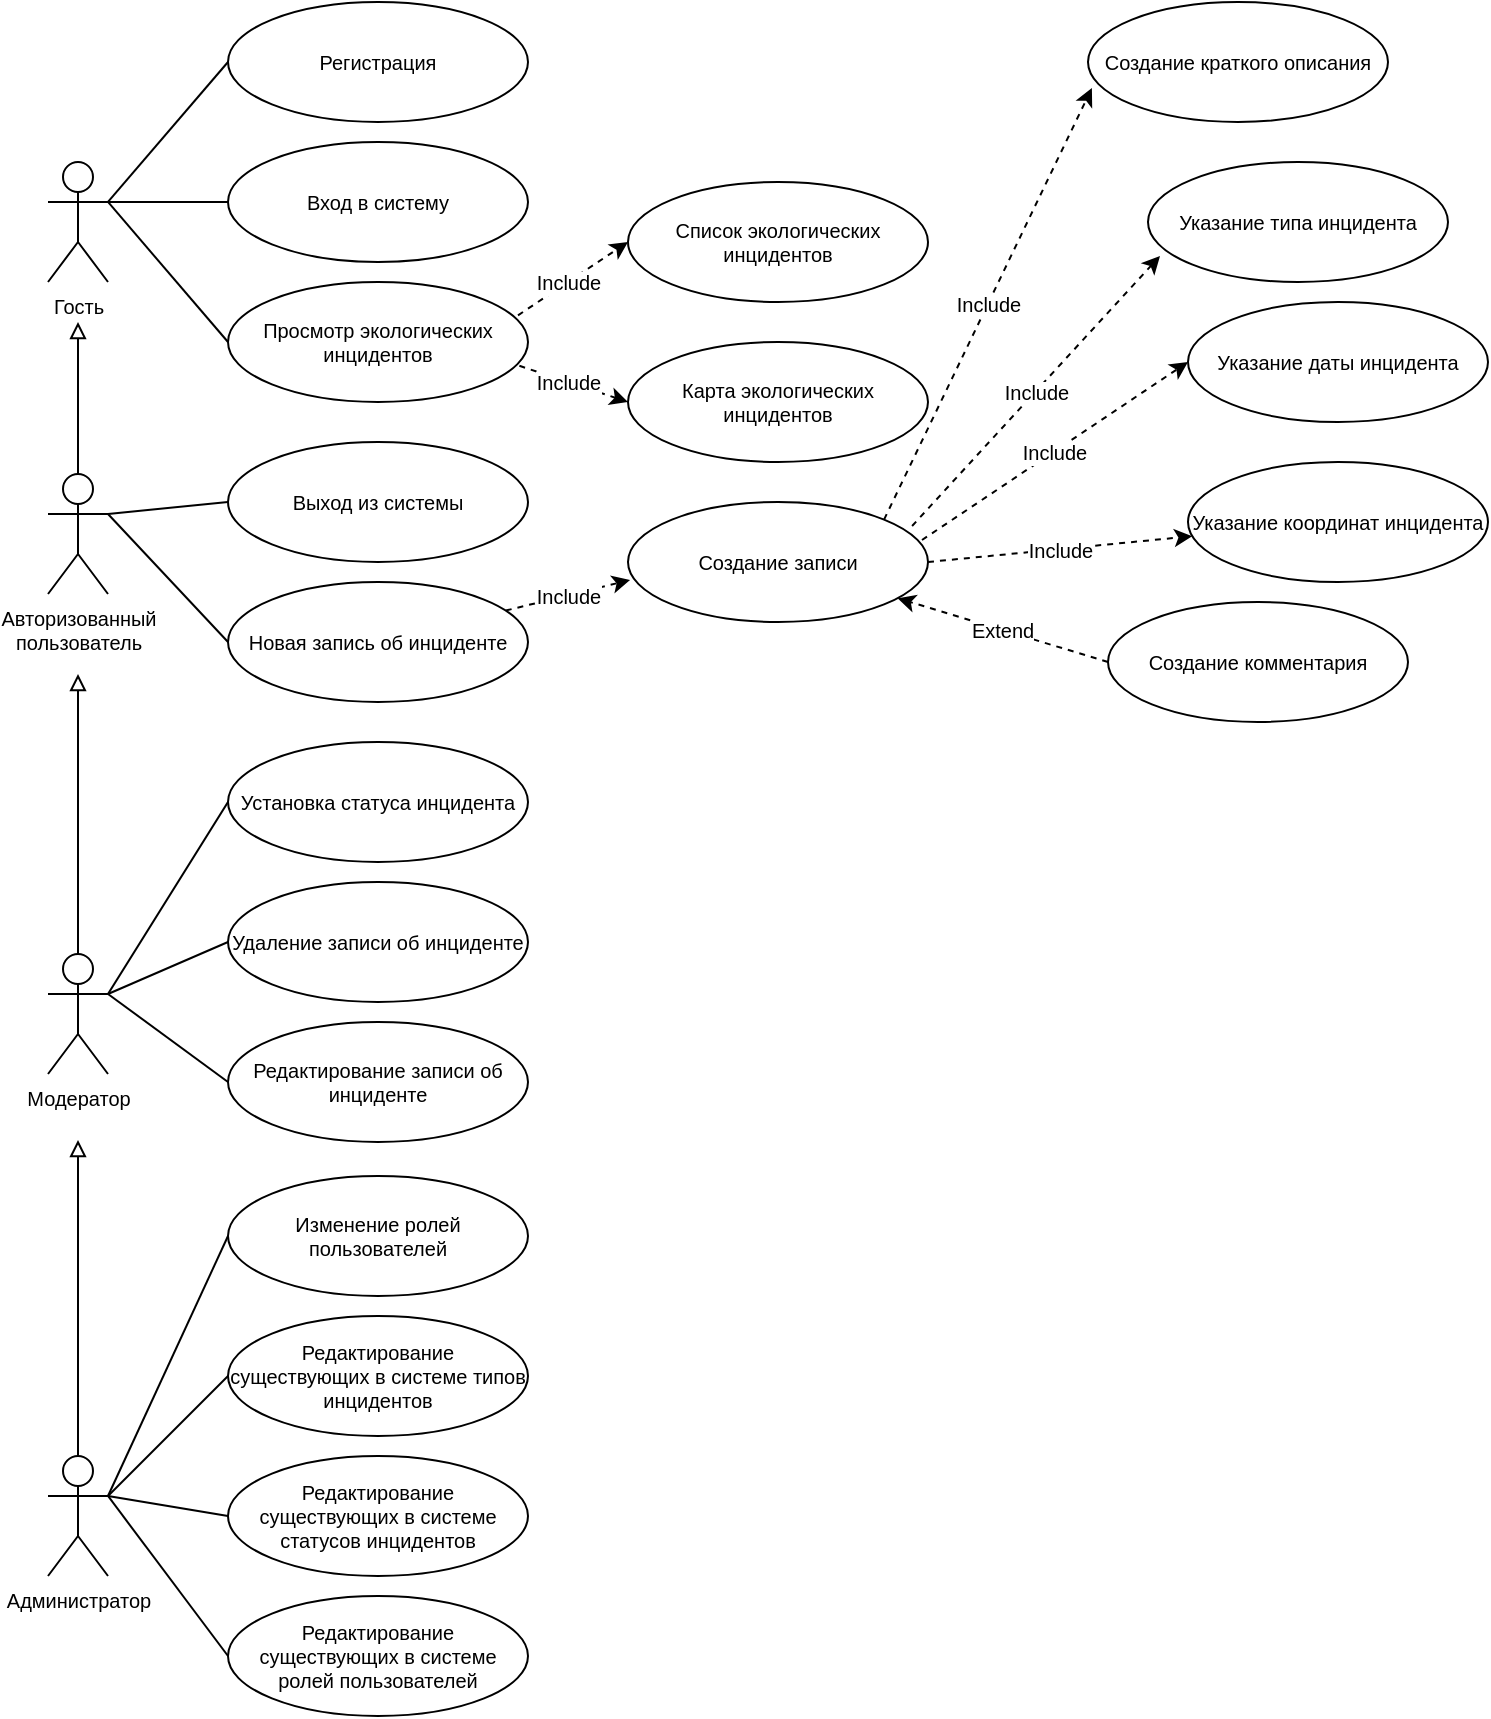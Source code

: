 <mxfile version="20.3.0" type="device"><diagram id="iILxFYbPYENNEx5bc-w8" name="Page-1"><mxGraphModel dx="1348" dy="764" grid="1" gridSize="10" guides="1" tooltips="1" connect="1" arrows="1" fold="1" page="1" pageScale="1" pageWidth="827" pageHeight="1169" math="0" shadow="0"><root><mxCell id="0"/><mxCell id="1" parent="0"/><mxCell id="jt8IEO_8c78Z6FShCj3W-27" style="rounded=0;orthogonalLoop=1;jettySize=auto;html=1;exitX=1;exitY=0.333;exitDx=0;exitDy=0;exitPerimeter=0;entryX=0;entryY=0.5;entryDx=0;entryDy=0;fontSize=10;endArrow=none;endFill=0;" parent="1" source="jt8IEO_8c78Z6FShCj3W-1" target="jt8IEO_8c78Z6FShCj3W-9" edge="1"><mxGeometry relative="1" as="geometry"/></mxCell><mxCell id="jt8IEO_8c78Z6FShCj3W-28" style="edgeStyle=none;rounded=0;orthogonalLoop=1;jettySize=auto;html=1;exitX=1;exitY=0.333;exitDx=0;exitDy=0;exitPerimeter=0;entryX=0;entryY=0.5;entryDx=0;entryDy=0;fontSize=10;endArrow=none;endFill=0;" parent="1" source="jt8IEO_8c78Z6FShCj3W-1" target="jt8IEO_8c78Z6FShCj3W-10" edge="1"><mxGeometry relative="1" as="geometry"/></mxCell><mxCell id="jt8IEO_8c78Z6FShCj3W-29" style="edgeStyle=none;rounded=0;orthogonalLoop=1;jettySize=auto;html=1;exitX=1;exitY=0.333;exitDx=0;exitDy=0;exitPerimeter=0;entryX=0;entryY=0.5;entryDx=0;entryDy=0;fontSize=10;endArrow=none;endFill=0;" parent="1" source="jt8IEO_8c78Z6FShCj3W-1" target="jt8IEO_8c78Z6FShCj3W-5" edge="1"><mxGeometry relative="1" as="geometry"/></mxCell><mxCell id="jt8IEO_8c78Z6FShCj3W-30" style="edgeStyle=none;rounded=0;orthogonalLoop=1;jettySize=auto;html=1;exitX=1;exitY=0.333;exitDx=0;exitDy=0;exitPerimeter=0;entryX=0;entryY=0.5;entryDx=0;entryDy=0;fontSize=10;endArrow=none;endFill=0;" parent="1" source="jt8IEO_8c78Z6FShCj3W-2" target="jt8IEO_8c78Z6FShCj3W-16" edge="1"><mxGeometry relative="1" as="geometry"/></mxCell><mxCell id="jt8IEO_8c78Z6FShCj3W-58" style="edgeStyle=none;rounded=0;orthogonalLoop=1;jettySize=auto;html=1;exitX=1;exitY=0.333;exitDx=0;exitDy=0;exitPerimeter=0;entryX=0;entryY=0.5;entryDx=0;entryDy=0;fontSize=10;endArrow=none;endFill=0;" parent="1" source="jt8IEO_8c78Z6FShCj3W-2" target="jt8IEO_8c78Z6FShCj3W-41" edge="1"><mxGeometry relative="1" as="geometry"/></mxCell><mxCell id="QEpTM5kj2Zp1HZPg2Lo0-22" style="edgeStyle=orthogonalEdgeStyle;rounded=0;orthogonalLoop=1;jettySize=auto;html=1;endArrow=block;endFill=0;" edge="1" parent="1" source="jt8IEO_8c78Z6FShCj3W-2"><mxGeometry relative="1" as="geometry"><mxPoint x="95" y="220" as="targetPoint"/></mxGeometry></mxCell><mxCell id="jt8IEO_8c78Z6FShCj3W-2" value="&lt;div style=&quot;font-size: 10px;&quot;&gt;Авторизованный&lt;/div&gt;&lt;div style=&quot;font-size: 10px;&quot;&gt;пользователь&lt;/div&gt;" style="shape=umlActor;verticalLabelPosition=bottom;verticalAlign=top;html=1;outlineConnect=0;fontSize=10;" parent="1" vertex="1"><mxGeometry x="80" y="296" width="30" height="60" as="geometry"/></mxCell><mxCell id="jt8IEO_8c78Z6FShCj3W-13" style="edgeStyle=orthogonalEdgeStyle;rounded=0;orthogonalLoop=1;jettySize=auto;html=1;endArrow=block;endFill=0;fontSize=10;" parent="1" source="jt8IEO_8c78Z6FShCj3W-3" edge="1"><mxGeometry relative="1" as="geometry"><mxPoint x="95" y="396" as="targetPoint"/></mxGeometry></mxCell><mxCell id="jt8IEO_8c78Z6FShCj3W-53" style="edgeStyle=none;rounded=0;orthogonalLoop=1;jettySize=auto;html=1;exitX=1;exitY=0.333;exitDx=0;exitDy=0;exitPerimeter=0;entryX=0;entryY=0.5;entryDx=0;entryDy=0;fontSize=10;endArrow=none;endFill=0;" parent="1" source="jt8IEO_8c78Z6FShCj3W-3" target="jt8IEO_8c78Z6FShCj3W-42" edge="1"><mxGeometry relative="1" as="geometry"/></mxCell><mxCell id="jt8IEO_8c78Z6FShCj3W-54" style="edgeStyle=none;rounded=0;orthogonalLoop=1;jettySize=auto;html=1;exitX=1;exitY=0.333;exitDx=0;exitDy=0;exitPerimeter=0;entryX=0;entryY=0.5;entryDx=0;entryDy=0;fontSize=10;endArrow=none;endFill=0;" parent="1" source="jt8IEO_8c78Z6FShCj3W-3" target="jt8IEO_8c78Z6FShCj3W-48" edge="1"><mxGeometry relative="1" as="geometry"/></mxCell><mxCell id="jt8IEO_8c78Z6FShCj3W-3" value="Модератор" style="shape=umlActor;verticalLabelPosition=bottom;verticalAlign=top;html=1;outlineConnect=0;fontSize=10;" parent="1" vertex="1"><mxGeometry x="80" y="536" width="30" height="60" as="geometry"/></mxCell><mxCell id="jt8IEO_8c78Z6FShCj3W-15" style="edgeStyle=orthogonalEdgeStyle;rounded=0;orthogonalLoop=1;jettySize=auto;html=1;endArrow=block;endFill=0;fontSize=10;" parent="1" source="jt8IEO_8c78Z6FShCj3W-4" edge="1"><mxGeometry relative="1" as="geometry"><mxPoint x="95" y="629" as="targetPoint"/></mxGeometry></mxCell><mxCell id="jt8IEO_8c78Z6FShCj3W-57" style="edgeStyle=none;rounded=0;orthogonalLoop=1;jettySize=auto;html=1;exitX=1;exitY=0.333;exitDx=0;exitDy=0;exitPerimeter=0;entryX=0;entryY=0.5;entryDx=0;entryDy=0;fontSize=10;endArrow=none;endFill=0;" parent="1" source="jt8IEO_8c78Z6FShCj3W-4" target="jt8IEO_8c78Z6FShCj3W-24" edge="1"><mxGeometry relative="1" as="geometry"/></mxCell><mxCell id="jt8IEO_8c78Z6FShCj3W-4" value="Администратор" style="shape=umlActor;verticalLabelPosition=bottom;verticalAlign=top;html=1;outlineConnect=0;fontSize=10;" parent="1" vertex="1"><mxGeometry x="80" y="787" width="30" height="60" as="geometry"/></mxCell><mxCell id="jt8IEO_8c78Z6FShCj3W-59" value="Include" style="edgeStyle=none;rounded=0;orthogonalLoop=1;jettySize=auto;html=1;entryX=0;entryY=0.5;entryDx=0;entryDy=0;fontSize=10;endArrow=classic;endFill=1;dashed=1;" parent="1" target="jt8IEO_8c78Z6FShCj3W-6" edge="1"><mxGeometry relative="1" as="geometry"><mxPoint x="310" y="220" as="sourcePoint"/></mxGeometry></mxCell><mxCell id="jt8IEO_8c78Z6FShCj3W-60" value="Include" style="edgeStyle=none;rounded=0;orthogonalLoop=1;jettySize=auto;html=1;entryX=0;entryY=0.5;entryDx=0;entryDy=0;dashed=1;fontSize=10;endArrow=classic;endFill=1;" parent="1" target="jt8IEO_8c78Z6FShCj3W-7" edge="1"><mxGeometry relative="1" as="geometry"><mxPoint x="310" y="240" as="sourcePoint"/></mxGeometry></mxCell><mxCell id="jt8IEO_8c78Z6FShCj3W-5" value="Просмотр экологических инцидентов" style="ellipse;whiteSpace=wrap;html=1;fontSize=10;" parent="1" vertex="1"><mxGeometry x="170" y="200" width="150" height="60" as="geometry"/></mxCell><mxCell id="jt8IEO_8c78Z6FShCj3W-6" value="Список экологических инцидентов" style="ellipse;whiteSpace=wrap;html=1;fontSize=10;" parent="1" vertex="1"><mxGeometry x="370" y="150" width="150" height="60" as="geometry"/></mxCell><mxCell id="jt8IEO_8c78Z6FShCj3W-7" value="Карта экологических инцидентов" style="ellipse;whiteSpace=wrap;html=1;fontSize=10;" parent="1" vertex="1"><mxGeometry x="370" y="230" width="150" height="60" as="geometry"/></mxCell><mxCell id="jt8IEO_8c78Z6FShCj3W-9" value="Регистрация" style="ellipse;whiteSpace=wrap;html=1;fontSize=10;" parent="1" vertex="1"><mxGeometry x="170" y="60" width="150" height="60" as="geometry"/></mxCell><mxCell id="jt8IEO_8c78Z6FShCj3W-10" value="Вход в систему" style="ellipse;whiteSpace=wrap;html=1;fontSize=10;" parent="1" vertex="1"><mxGeometry x="170" y="130" width="150" height="60" as="geometry"/></mxCell><mxCell id="jt8IEO_8c78Z6FShCj3W-61" value="Include" style="edgeStyle=none;rounded=0;orthogonalLoop=1;jettySize=auto;html=1;entryX=0.007;entryY=0.65;entryDx=0;entryDy=0;entryPerimeter=0;dashed=1;fontSize=10;endArrow=classic;endFill=1;" parent="1" source="jt8IEO_8c78Z6FShCj3W-16" target="jt8IEO_8c78Z6FShCj3W-35" edge="1"><mxGeometry relative="1" as="geometry"/></mxCell><mxCell id="jt8IEO_8c78Z6FShCj3W-16" value="Новая запись об инциденте" style="ellipse;whiteSpace=wrap;html=1;fontSize=10;" parent="1" vertex="1"><mxGeometry x="170" y="350" width="150" height="60" as="geometry"/></mxCell><mxCell id="jt8IEO_8c78Z6FShCj3W-17" value="Создание краткого описания" style="ellipse;whiteSpace=wrap;html=1;fontSize=10;" parent="1" vertex="1"><mxGeometry x="600" y="60" width="150" height="60" as="geometry"/></mxCell><mxCell id="jt8IEO_8c78Z6FShCj3W-18" value="Указание даты инцидента" style="ellipse;whiteSpace=wrap;html=1;fontSize=10;" parent="1" vertex="1"><mxGeometry x="650" y="210" width="150" height="60" as="geometry"/></mxCell><mxCell id="jt8IEO_8c78Z6FShCj3W-19" value="Указание координат инцидента" style="ellipse;whiteSpace=wrap;html=1;fontSize=10;" parent="1" vertex="1"><mxGeometry x="650" y="290" width="150" height="60" as="geometry"/></mxCell><mxCell id="jt8IEO_8c78Z6FShCj3W-65" value="Extend" style="edgeStyle=none;rounded=0;orthogonalLoop=1;jettySize=auto;html=1;exitX=0;exitY=0.5;exitDx=0;exitDy=0;dashed=1;fontSize=10;endArrow=classic;endFill=1;" parent="1" source="jt8IEO_8c78Z6FShCj3W-22" target="jt8IEO_8c78Z6FShCj3W-35" edge="1"><mxGeometry relative="1" as="geometry"/></mxCell><mxCell id="jt8IEO_8c78Z6FShCj3W-22" value="Создание комментария" style="ellipse;whiteSpace=wrap;html=1;fontSize=10;" parent="1" vertex="1"><mxGeometry x="610" y="360" width="150" height="60" as="geometry"/></mxCell><mxCell id="jt8IEO_8c78Z6FShCj3W-24" value="Изменение ролей пользователей" style="ellipse;whiteSpace=wrap;html=1;fontSize=10;" parent="1" vertex="1"><mxGeometry x="170" y="647" width="150" height="60" as="geometry"/></mxCell><mxCell id="jt8IEO_8c78Z6FShCj3W-31" style="edgeStyle=none;rounded=0;orthogonalLoop=1;jettySize=auto;html=1;exitX=1;exitY=0.333;exitDx=0;exitDy=0;exitPerimeter=0;fontSize=10;endArrow=none;endFill=0;" parent="1" source="jt8IEO_8c78Z6FShCj3W-3" target="jt8IEO_8c78Z6FShCj3W-3" edge="1"><mxGeometry relative="1" as="geometry"/></mxCell><mxCell id="jt8IEO_8c78Z6FShCj3W-62" value="Include" style="edgeStyle=none;rounded=0;orthogonalLoop=1;jettySize=auto;html=1;exitX=1;exitY=0;exitDx=0;exitDy=0;entryX=0.013;entryY=0.717;entryDx=0;entryDy=0;entryPerimeter=0;dashed=1;fontSize=10;endArrow=classic;endFill=1;" parent="1" source="jt8IEO_8c78Z6FShCj3W-35" target="jt8IEO_8c78Z6FShCj3W-17" edge="1"><mxGeometry relative="1" as="geometry"/></mxCell><mxCell id="jt8IEO_8c78Z6FShCj3W-63" value="Include" style="edgeStyle=none;rounded=0;orthogonalLoop=1;jettySize=auto;html=1;exitX=0.98;exitY=0.317;exitDx=0;exitDy=0;entryX=0;entryY=0.5;entryDx=0;entryDy=0;dashed=1;fontSize=10;endArrow=classic;endFill=1;exitPerimeter=0;" parent="1" source="jt8IEO_8c78Z6FShCj3W-35" target="jt8IEO_8c78Z6FShCj3W-18" edge="1"><mxGeometry relative="1" as="geometry"/></mxCell><mxCell id="jt8IEO_8c78Z6FShCj3W-64" value="Include" style="edgeStyle=none;rounded=0;orthogonalLoop=1;jettySize=auto;html=1;exitX=1;exitY=0.5;exitDx=0;exitDy=0;dashed=1;fontSize=10;endArrow=classic;endFill=1;" parent="1" source="jt8IEO_8c78Z6FShCj3W-35" target="jt8IEO_8c78Z6FShCj3W-19" edge="1"><mxGeometry relative="1" as="geometry"/></mxCell><mxCell id="jt8IEO_8c78Z6FShCj3W-76" value="Include" style="edgeStyle=none;rounded=0;orthogonalLoop=1;jettySize=auto;html=1;entryX=0.04;entryY=0.783;entryDx=0;entryDy=0;entryPerimeter=0;fontSize=10;endArrow=classic;endFill=1;exitX=0.947;exitY=0.2;exitDx=0;exitDy=0;exitPerimeter=0;dashed=1;" parent="1" source="jt8IEO_8c78Z6FShCj3W-35" target="jt8IEO_8c78Z6FShCj3W-75" edge="1"><mxGeometry relative="1" as="geometry"/></mxCell><mxCell id="jt8IEO_8c78Z6FShCj3W-35" value="Создание записи" style="ellipse;whiteSpace=wrap;html=1;fontSize=10;" parent="1" vertex="1"><mxGeometry x="370" y="310" width="150" height="60" as="geometry"/></mxCell><mxCell id="jt8IEO_8c78Z6FShCj3W-41" value="Выход из системы" style="ellipse;whiteSpace=wrap;html=1;fontSize=10;" parent="1" vertex="1"><mxGeometry x="170" y="280" width="150" height="60" as="geometry"/></mxCell><mxCell id="jt8IEO_8c78Z6FShCj3W-42" value="Удаление записи об инциденте" style="ellipse;whiteSpace=wrap;html=1;fontSize=10;" parent="1" vertex="1"><mxGeometry x="170" y="500" width="150" height="60" as="geometry"/></mxCell><mxCell id="jt8IEO_8c78Z6FShCj3W-48" value="Установка статуса инцидента" style="ellipse;whiteSpace=wrap;html=1;fontSize=10;" parent="1" vertex="1"><mxGeometry x="170" y="430" width="150" height="60" as="geometry"/></mxCell><mxCell id="jt8IEO_8c78Z6FShCj3W-75" value="Указание типа инцидента" style="ellipse;whiteSpace=wrap;html=1;fontSize=10;" parent="1" vertex="1"><mxGeometry x="630" y="140" width="150" height="60" as="geometry"/></mxCell><mxCell id="QEpTM5kj2Zp1HZPg2Lo0-4" style="edgeStyle=none;rounded=0;orthogonalLoop=1;jettySize=auto;html=1;entryX=0;entryY=0.5;entryDx=0;entryDy=0;fontSize=10;endArrow=none;endFill=0;exitX=1;exitY=0.333;exitDx=0;exitDy=0;exitPerimeter=0;" edge="1" parent="1" target="QEpTM5kj2Zp1HZPg2Lo0-5" source="jt8IEO_8c78Z6FShCj3W-3"><mxGeometry relative="1" as="geometry"><mxPoint x="120" y="560" as="sourcePoint"/></mxGeometry></mxCell><mxCell id="QEpTM5kj2Zp1HZPg2Lo0-5" value="Редактирование записи об инциденте" style="ellipse;whiteSpace=wrap;html=1;fontSize=10;" vertex="1" parent="1"><mxGeometry x="170" y="570" width="150" height="60" as="geometry"/></mxCell><mxCell id="QEpTM5kj2Zp1HZPg2Lo0-10" style="edgeStyle=none;rounded=0;orthogonalLoop=1;jettySize=auto;html=1;entryX=0;entryY=0.5;entryDx=0;entryDy=0;fontSize=10;endArrow=none;endFill=0;exitX=1;exitY=0.333;exitDx=0;exitDy=0;exitPerimeter=0;" edge="1" parent="1" target="QEpTM5kj2Zp1HZPg2Lo0-11" source="jt8IEO_8c78Z6FShCj3W-4"><mxGeometry relative="1" as="geometry"><mxPoint x="120" y="807" as="sourcePoint"/></mxGeometry></mxCell><mxCell id="QEpTM5kj2Zp1HZPg2Lo0-11" value="Редактирование существующих в системе типов инцидентов" style="ellipse;whiteSpace=wrap;html=1;fontSize=10;" vertex="1" parent="1"><mxGeometry x="170" y="717" width="150" height="60" as="geometry"/></mxCell><mxCell id="QEpTM5kj2Zp1HZPg2Lo0-16" style="edgeStyle=none;rounded=0;orthogonalLoop=1;jettySize=auto;html=1;entryX=0;entryY=0.5;entryDx=0;entryDy=0;fontSize=10;endArrow=none;endFill=0;" edge="1" parent="1" target="QEpTM5kj2Zp1HZPg2Lo0-17"><mxGeometry relative="1" as="geometry"><mxPoint x="110" y="807" as="sourcePoint"/></mxGeometry></mxCell><mxCell id="QEpTM5kj2Zp1HZPg2Lo0-17" value="Редактирование существующих в системе статусов инцидентов" style="ellipse;whiteSpace=wrap;html=1;fontSize=10;" vertex="1" parent="1"><mxGeometry x="170" y="787" width="150" height="60" as="geometry"/></mxCell><mxCell id="QEpTM5kj2Zp1HZPg2Lo0-18" style="edgeStyle=none;rounded=0;orthogonalLoop=1;jettySize=auto;html=1;entryX=0;entryY=0.5;entryDx=0;entryDy=0;fontSize=10;endArrow=none;endFill=0;exitX=1;exitY=0.333;exitDx=0;exitDy=0;exitPerimeter=0;" edge="1" parent="1" target="QEpTM5kj2Zp1HZPg2Lo0-19" source="jt8IEO_8c78Z6FShCj3W-4"><mxGeometry relative="1" as="geometry"><mxPoint x="110" y="867" as="sourcePoint"/></mxGeometry></mxCell><mxCell id="QEpTM5kj2Zp1HZPg2Lo0-19" value="Редактирование существующих в системе ролей пользователей" style="ellipse;whiteSpace=wrap;html=1;fontSize=10;" vertex="1" parent="1"><mxGeometry x="170" y="857" width="150" height="60" as="geometry"/></mxCell><mxCell id="jt8IEO_8c78Z6FShCj3W-1" value="Гость" style="shape=umlActor;verticalLabelPosition=bottom;verticalAlign=top;html=1;outlineConnect=0;fontSize=10;" parent="1" vertex="1"><mxGeometry x="80" y="140" width="30" height="60" as="geometry"/></mxCell></root></mxGraphModel></diagram></mxfile>